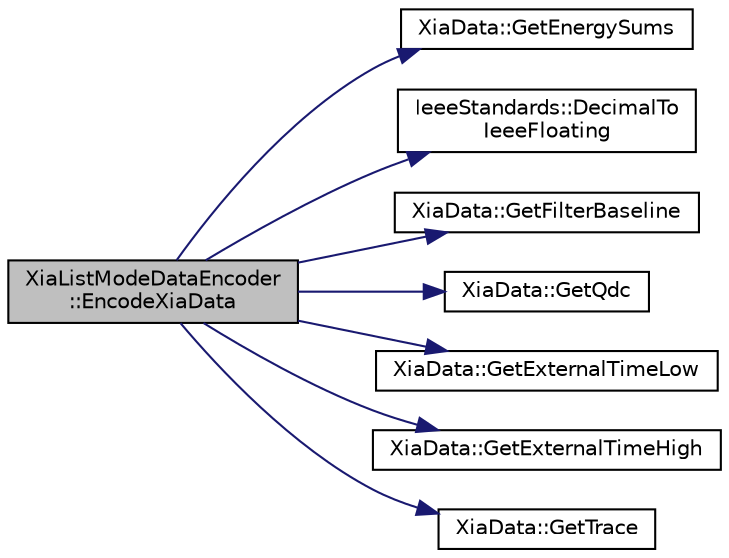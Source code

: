 digraph "XiaListModeDataEncoder::EncodeXiaData"
{
  edge [fontname="Helvetica",fontsize="10",labelfontname="Helvetica",labelfontsize="10"];
  node [fontname="Helvetica",fontsize="10",shape=record];
  rankdir="LR";
  Node1 [label="XiaListModeDataEncoder\l::EncodeXiaData",height=0.2,width=0.4,color="black", fillcolor="grey75", style="filled", fontcolor="black"];
  Node1 -> Node2 [color="midnightblue",fontsize="10",style="solid",fontname="Helvetica"];
  Node2 [label="XiaData::GetEnergySums",height=0.2,width=0.4,color="black", fillcolor="white", style="filled",URL="$d2/ddd/class_xia_data.html#acdb12ff4d003a85ef15d579932271095"];
  Node1 -> Node3 [color="midnightblue",fontsize="10",style="solid",fontname="Helvetica"];
  Node3 [label="IeeeStandards::DecimalTo\lIeeeFloating",height=0.2,width=0.4,color="black", fillcolor="white", style="filled",URL="$d6/d23/namespace_ieee_standards.html#abaef6159408f93ef7a38eb2ac2f94a28"];
  Node1 -> Node4 [color="midnightblue",fontsize="10",style="solid",fontname="Helvetica"];
  Node4 [label="XiaData::GetFilterBaseline",height=0.2,width=0.4,color="black", fillcolor="white", style="filled",URL="$d2/ddd/class_xia_data.html#a14dc218717636bd6b1b4bfbf8e566cd1"];
  Node1 -> Node5 [color="midnightblue",fontsize="10",style="solid",fontname="Helvetica"];
  Node5 [label="XiaData::GetQdc",height=0.2,width=0.4,color="black", fillcolor="white", style="filled",URL="$d2/ddd/class_xia_data.html#a7b617d36e152efa74c4f657bc3848c81"];
  Node1 -> Node6 [color="midnightblue",fontsize="10",style="solid",fontname="Helvetica"];
  Node6 [label="XiaData::GetExternalTimeLow",height=0.2,width=0.4,color="black", fillcolor="white", style="filled",URL="$d2/ddd/class_xia_data.html#ac0a5410997d9b116ebae66651a3278c8"];
  Node1 -> Node7 [color="midnightblue",fontsize="10",style="solid",fontname="Helvetica"];
  Node7 [label="XiaData::GetExternalTimeHigh",height=0.2,width=0.4,color="black", fillcolor="white", style="filled",URL="$d2/ddd/class_xia_data.html#a7a35b41ce4920c43eaaa4ce1c46ffaac"];
  Node1 -> Node8 [color="midnightblue",fontsize="10",style="solid",fontname="Helvetica"];
  Node8 [label="XiaData::GetTrace",height=0.2,width=0.4,color="black", fillcolor="white", style="filled",URL="$d2/ddd/class_xia_data.html#a94d10f0eb065dd14032b8b666bfcf663"];
}
